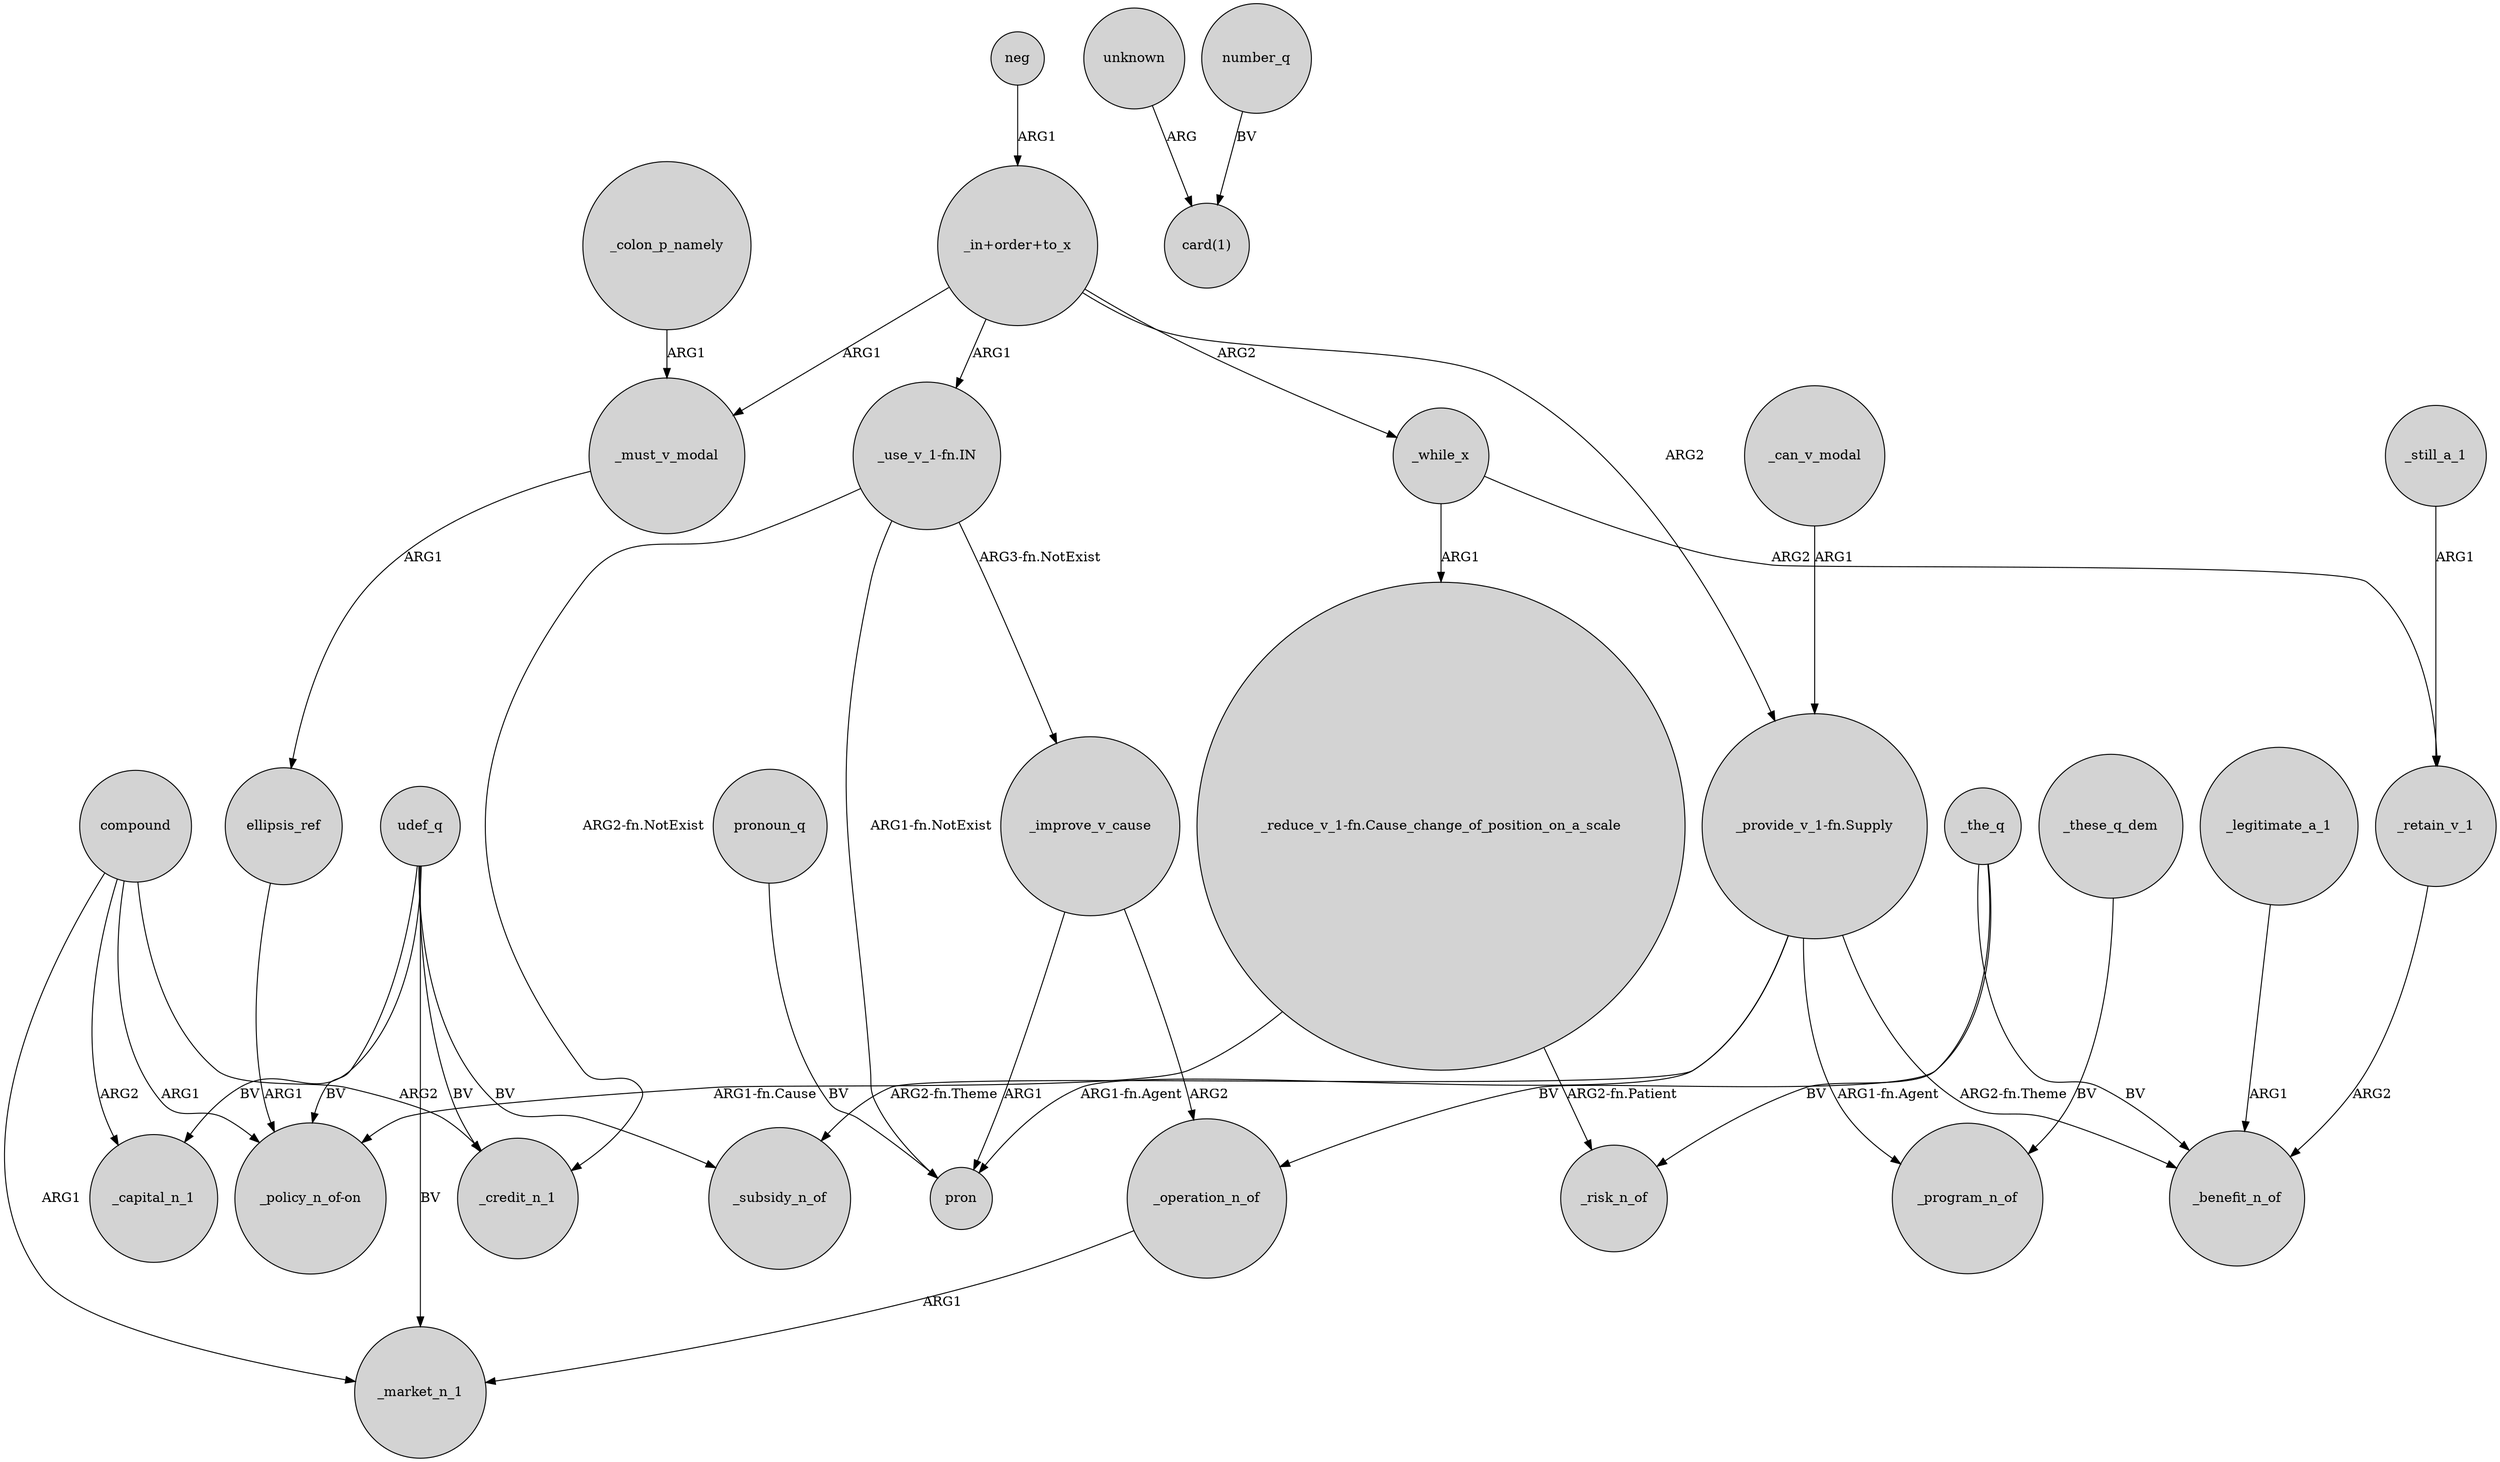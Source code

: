 digraph {
	node [shape=circle style=filled]
	_the_q -> _benefit_n_of [label=BV]
	"_provide_v_1-fn.Supply" -> pron [label="ARG1-fn.Agent"]
	udef_q -> _capital_n_1 [label=BV]
	compound -> _capital_n_1 [label=ARG2]
	udef_q -> _credit_n_1 [label=BV]
	_the_q -> _operation_n_of [label=BV]
	compound -> _credit_n_1 [label=ARG2]
	_can_v_modal -> "_provide_v_1-fn.Supply" [label=ARG1]
	"_reduce_v_1-fn.Cause_change_of_position_on_a_scale" -> "_policy_n_of-on" [label="ARG1-fn.Cause"]
	neg -> "_in+order+to_x" [label=ARG1]
	"_reduce_v_1-fn.Cause_change_of_position_on_a_scale" -> _risk_n_of [label="ARG2-fn.Patient"]
	"_use_v_1-fn.IN" -> pron [label="ARG1-fn.NotExist"]
	_operation_n_of -> _market_n_1 [label=ARG1]
	udef_q -> _market_n_1 [label=BV]
	_while_x -> _retain_v_1 [label=ARG2]
	udef_q -> "_policy_n_of-on" [label=BV]
	"_provide_v_1-fn.Supply" -> _program_n_of [label="ARG1-fn.Agent"]
	"_provide_v_1-fn.Supply" -> _benefit_n_of [label="ARG2-fn.Theme"]
	unknown -> "card(1)" [label=ARG]
	pronoun_q -> pron [label=BV]
	"_provide_v_1-fn.Supply" -> _subsidy_n_of [label="ARG2-fn.Theme"]
	compound -> "_policy_n_of-on" [label=ARG1]
	_these_q_dem -> _program_n_of [label=BV]
	"_use_v_1-fn.IN" -> _credit_n_1 [label="ARG2-fn.NotExist"]
	ellipsis_ref -> "_policy_n_of-on" [label=ARG1]
	_improve_v_cause -> _operation_n_of [label=ARG2]
	"_in+order+to_x" -> _while_x [label=ARG2]
	number_q -> "card(1)" [label=BV]
	_retain_v_1 -> _benefit_n_of [label=ARG2]
	"_use_v_1-fn.IN" -> _improve_v_cause [label="ARG3-fn.NotExist"]
	"_in+order+to_x" -> "_use_v_1-fn.IN" [label=ARG1]
	udef_q -> _subsidy_n_of [label=BV]
	_improve_v_cause -> pron [label=ARG1]
	"_in+order+to_x" -> "_provide_v_1-fn.Supply" [label=ARG2]
	compound -> _market_n_1 [label=ARG1]
	"_in+order+to_x" -> _must_v_modal [label=ARG1]
	_must_v_modal -> ellipsis_ref [label=ARG1]
	_while_x -> "_reduce_v_1-fn.Cause_change_of_position_on_a_scale" [label=ARG1]
	_the_q -> _risk_n_of [label=BV]
	_still_a_1 -> _retain_v_1 [label=ARG1]
	_legitimate_a_1 -> _benefit_n_of [label=ARG1]
	_colon_p_namely -> _must_v_modal [label=ARG1]
}
